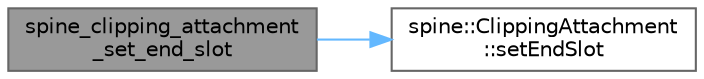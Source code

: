 digraph "spine_clipping_attachment_set_end_slot"
{
 // LATEX_PDF_SIZE
  bgcolor="transparent";
  edge [fontname=Helvetica,fontsize=10,labelfontname=Helvetica,labelfontsize=10];
  node [fontname=Helvetica,fontsize=10,shape=box,height=0.2,width=0.4];
  rankdir="LR";
  Node1 [id="Node000001",label="spine_clipping_attachment\l_set_end_slot",height=0.2,width=0.4,color="gray40", fillcolor="grey60", style="filled", fontcolor="black",tooltip=" "];
  Node1 -> Node2 [id="edge1_Node000001_Node000002",color="steelblue1",style="solid",tooltip=" "];
  Node2 [id="Node000002",label="spine::ClippingAttachment\l::setEndSlot",height=0.2,width=0.4,color="grey40", fillcolor="white", style="filled",URL="$classspine_1_1_clipping_attachment.html#a59670e637fe411fd02ab6229d090d7f8",tooltip=" "];
}
